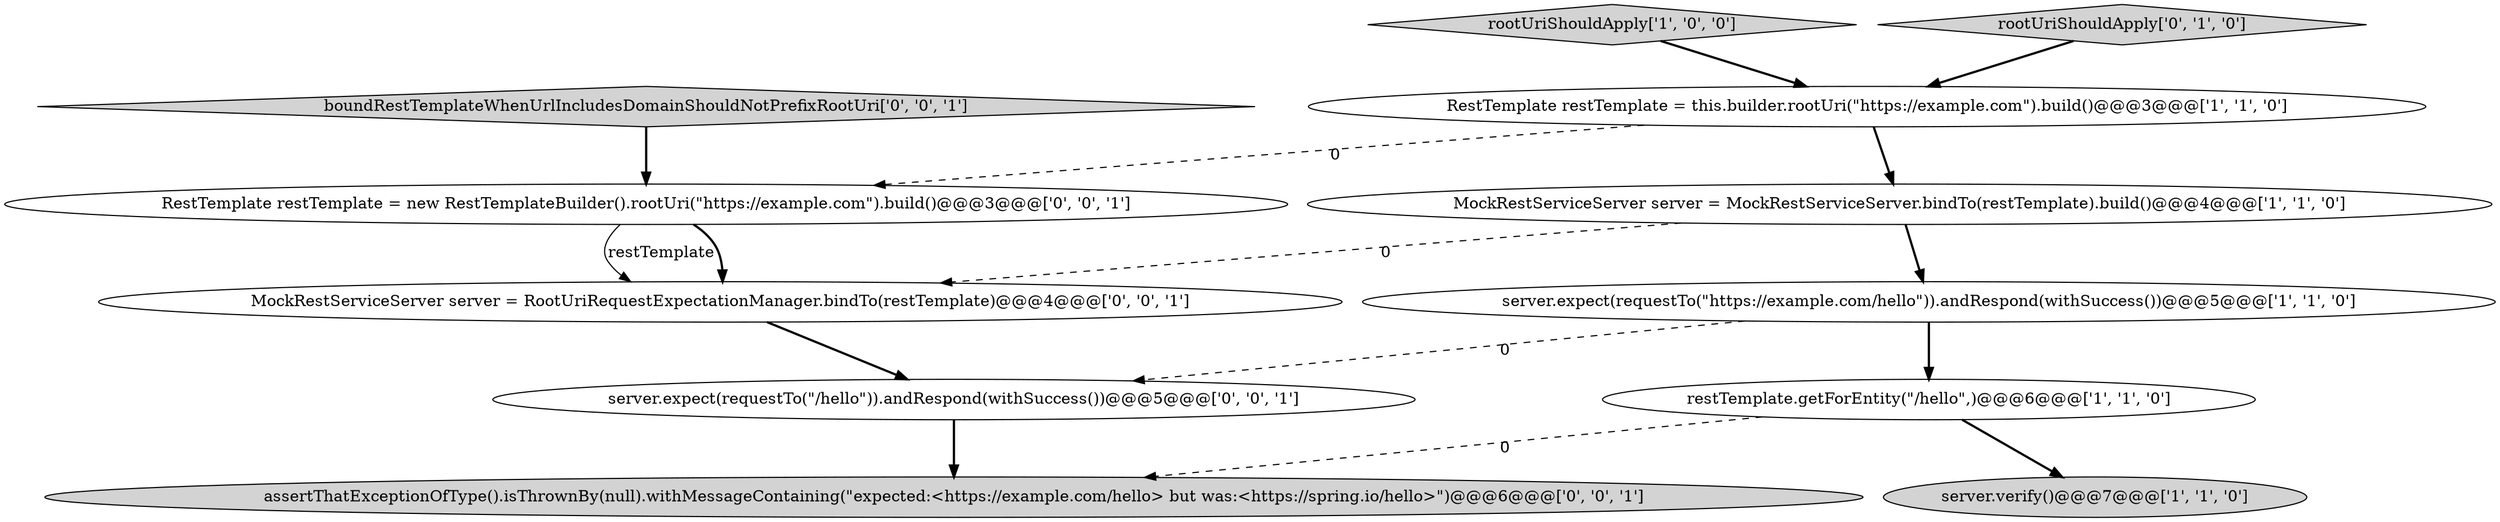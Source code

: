 digraph {
5 [style = filled, label = "server.verify()@@@7@@@['1', '1', '0']", fillcolor = lightgray, shape = ellipse image = "AAA0AAABBB1BBB"];
8 [style = filled, label = "RestTemplate restTemplate = new RestTemplateBuilder().rootUri(\"https://example.com\").build()@@@3@@@['0', '0', '1']", fillcolor = white, shape = ellipse image = "AAA0AAABBB3BBB"];
11 [style = filled, label = "boundRestTemplateWhenUrlIncludesDomainShouldNotPrefixRootUri['0', '0', '1']", fillcolor = lightgray, shape = diamond image = "AAA0AAABBB3BBB"];
1 [style = filled, label = "rootUriShouldApply['1', '0', '0']", fillcolor = lightgray, shape = diamond image = "AAA0AAABBB1BBB"];
7 [style = filled, label = "assertThatExceptionOfType().isThrownBy(null).withMessageContaining(\"expected:<https://example.com/hello> but was:<https://spring.io/hello>\")@@@6@@@['0', '0', '1']", fillcolor = lightgray, shape = ellipse image = "AAA0AAABBB3BBB"];
3 [style = filled, label = "RestTemplate restTemplate = this.builder.rootUri(\"https://example.com\").build()@@@3@@@['1', '1', '0']", fillcolor = white, shape = ellipse image = "AAA0AAABBB1BBB"];
4 [style = filled, label = "restTemplate.getForEntity(\"/hello\",)@@@6@@@['1', '1', '0']", fillcolor = white, shape = ellipse image = "AAA0AAABBB1BBB"];
0 [style = filled, label = "MockRestServiceServer server = MockRestServiceServer.bindTo(restTemplate).build()@@@4@@@['1', '1', '0']", fillcolor = white, shape = ellipse image = "AAA0AAABBB1BBB"];
9 [style = filled, label = "MockRestServiceServer server = RootUriRequestExpectationManager.bindTo(restTemplate)@@@4@@@['0', '0', '1']", fillcolor = white, shape = ellipse image = "AAA0AAABBB3BBB"];
2 [style = filled, label = "server.expect(requestTo(\"https://example.com/hello\")).andRespond(withSuccess())@@@5@@@['1', '1', '0']", fillcolor = white, shape = ellipse image = "AAA0AAABBB1BBB"];
10 [style = filled, label = "server.expect(requestTo(\"/hello\")).andRespond(withSuccess())@@@5@@@['0', '0', '1']", fillcolor = white, shape = ellipse image = "AAA0AAABBB3BBB"];
6 [style = filled, label = "rootUriShouldApply['0', '1', '0']", fillcolor = lightgray, shape = diamond image = "AAA0AAABBB2BBB"];
1->3 [style = bold, label=""];
3->8 [style = dashed, label="0"];
6->3 [style = bold, label=""];
11->8 [style = bold, label=""];
0->9 [style = dashed, label="0"];
9->10 [style = bold, label=""];
8->9 [style = solid, label="restTemplate"];
2->4 [style = bold, label=""];
4->5 [style = bold, label=""];
10->7 [style = bold, label=""];
4->7 [style = dashed, label="0"];
3->0 [style = bold, label=""];
2->10 [style = dashed, label="0"];
0->2 [style = bold, label=""];
8->9 [style = bold, label=""];
}
